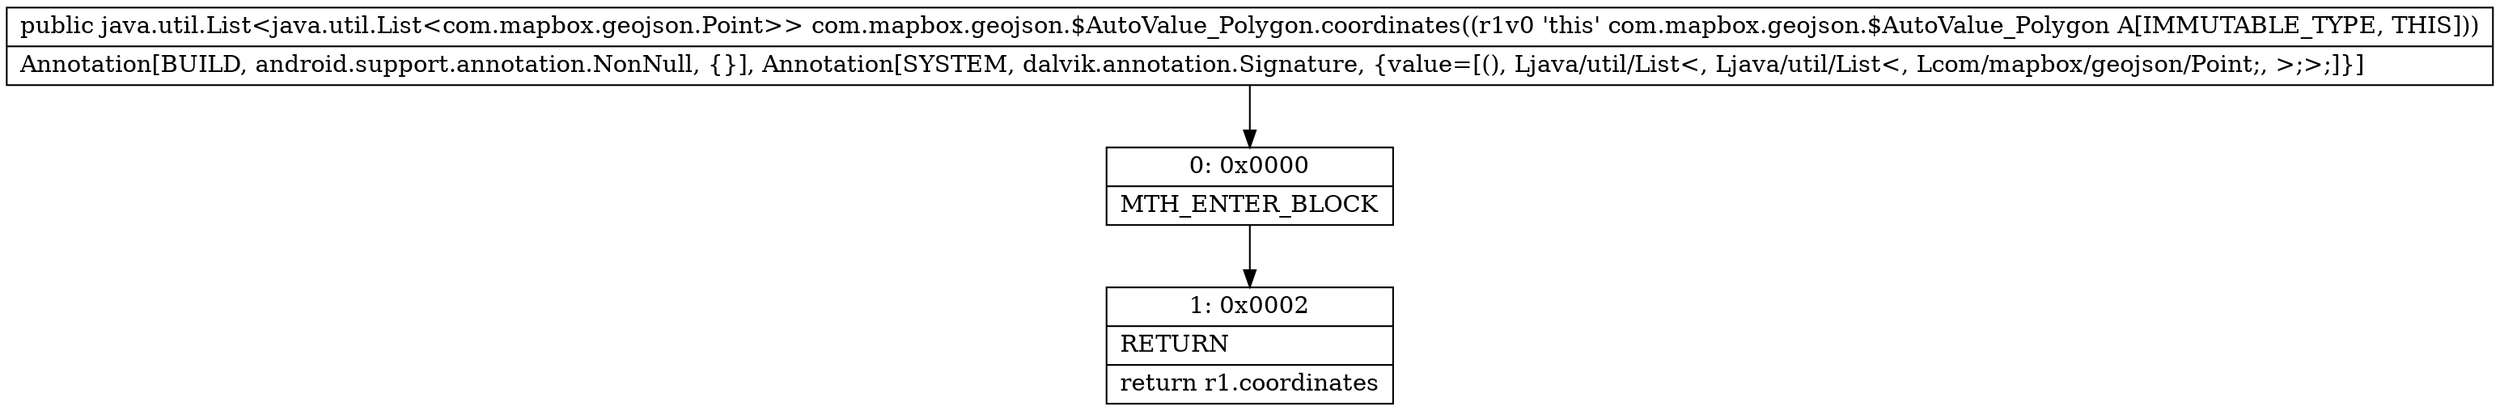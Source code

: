 digraph "CFG forcom.mapbox.geojson.$AutoValue_Polygon.coordinates()Ljava\/util\/List;" {
Node_0 [shape=record,label="{0\:\ 0x0000|MTH_ENTER_BLOCK\l}"];
Node_1 [shape=record,label="{1\:\ 0x0002|RETURN\l|return r1.coordinates\l}"];
MethodNode[shape=record,label="{public java.util.List\<java.util.List\<com.mapbox.geojson.Point\>\> com.mapbox.geojson.$AutoValue_Polygon.coordinates((r1v0 'this' com.mapbox.geojson.$AutoValue_Polygon A[IMMUTABLE_TYPE, THIS]))  | Annotation[BUILD, android.support.annotation.NonNull, \{\}], Annotation[SYSTEM, dalvik.annotation.Signature, \{value=[(), Ljava\/util\/List\<, Ljava\/util\/List\<, Lcom\/mapbox\/geojson\/Point;, \>;\>;]\}]\l}"];
MethodNode -> Node_0;
Node_0 -> Node_1;
}


